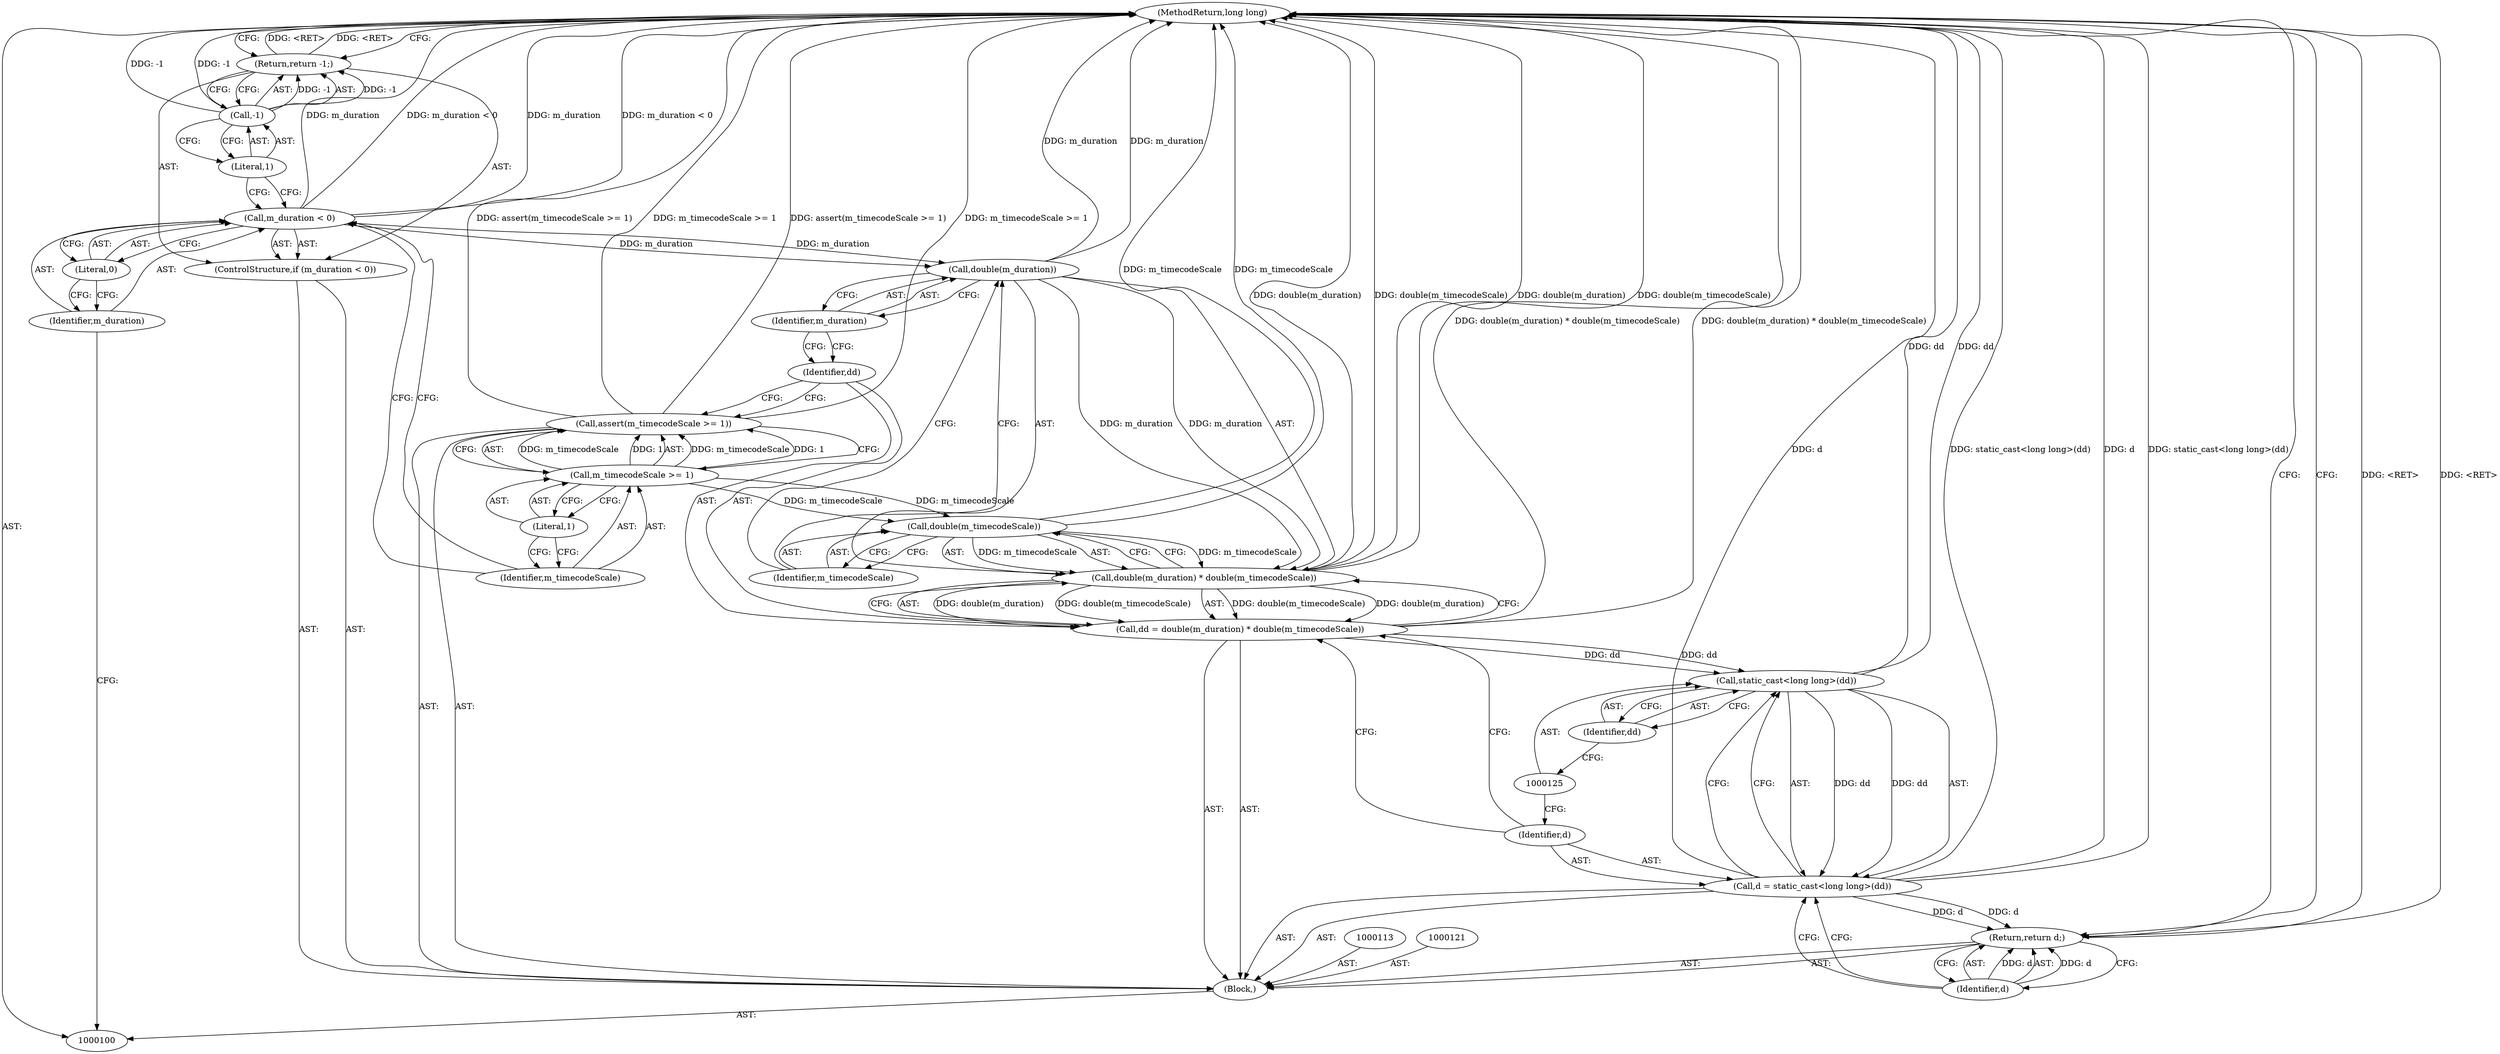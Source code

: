 digraph "1_Android_04839626ed859623901ebd3a5fd483982186b59d_69" {
"1000129" [label="(MethodReturn,long long)"];
"1000101" [label="(Block,)"];
"1000105" [label="(Literal,0)"];
"1000102" [label="(ControlStructure,if (m_duration < 0))"];
"1000103" [label="(Call,m_duration < 0)"];
"1000104" [label="(Identifier,m_duration)"];
"1000107" [label="(Call,-1)"];
"1000108" [label="(Literal,1)"];
"1000106" [label="(Return,return -1;)"];
"1000110" [label="(Call,m_timecodeScale >= 1)"];
"1000111" [label="(Identifier,m_timecodeScale)"];
"1000112" [label="(Literal,1)"];
"1000109" [label="(Call,assert(m_timecodeScale >= 1))"];
"1000114" [label="(Call,dd = double(m_duration) * double(m_timecodeScale))"];
"1000115" [label="(Identifier,dd)"];
"1000116" [label="(Call,double(m_duration) * double(m_timecodeScale))"];
"1000117" [label="(Call,double(m_duration))"];
"1000118" [label="(Identifier,m_duration)"];
"1000119" [label="(Call,double(m_timecodeScale))"];
"1000120" [label="(Identifier,m_timecodeScale)"];
"1000122" [label="(Call,d = static_cast<long long>(dd))"];
"1000123" [label="(Identifier,d)"];
"1000124" [label="(Call,static_cast<long long>(dd))"];
"1000126" [label="(Identifier,dd)"];
"1000128" [label="(Identifier,d)"];
"1000127" [label="(Return,return d;)"];
"1000129" -> "1000100"  [label="AST: "];
"1000129" -> "1000106"  [label="CFG: "];
"1000129" -> "1000127"  [label="CFG: "];
"1000106" -> "1000129"  [label="DDG: <RET>"];
"1000127" -> "1000129"  [label="DDG: <RET>"];
"1000116" -> "1000129"  [label="DDG: double(m_duration)"];
"1000116" -> "1000129"  [label="DDG: double(m_timecodeScale)"];
"1000124" -> "1000129"  [label="DDG: dd"];
"1000107" -> "1000129"  [label="DDG: -1"];
"1000103" -> "1000129"  [label="DDG: m_duration"];
"1000103" -> "1000129"  [label="DDG: m_duration < 0"];
"1000122" -> "1000129"  [label="DDG: d"];
"1000122" -> "1000129"  [label="DDG: static_cast<long long>(dd)"];
"1000117" -> "1000129"  [label="DDG: m_duration"];
"1000114" -> "1000129"  [label="DDG: double(m_duration) * double(m_timecodeScale)"];
"1000109" -> "1000129"  [label="DDG: assert(m_timecodeScale >= 1)"];
"1000109" -> "1000129"  [label="DDG: m_timecodeScale >= 1"];
"1000119" -> "1000129"  [label="DDG: m_timecodeScale"];
"1000101" -> "1000100"  [label="AST: "];
"1000102" -> "1000101"  [label="AST: "];
"1000109" -> "1000101"  [label="AST: "];
"1000113" -> "1000101"  [label="AST: "];
"1000114" -> "1000101"  [label="AST: "];
"1000121" -> "1000101"  [label="AST: "];
"1000122" -> "1000101"  [label="AST: "];
"1000127" -> "1000101"  [label="AST: "];
"1000105" -> "1000103"  [label="AST: "];
"1000105" -> "1000104"  [label="CFG: "];
"1000103" -> "1000105"  [label="CFG: "];
"1000102" -> "1000101"  [label="AST: "];
"1000103" -> "1000102"  [label="AST: "];
"1000106" -> "1000102"  [label="AST: "];
"1000103" -> "1000102"  [label="AST: "];
"1000103" -> "1000105"  [label="CFG: "];
"1000104" -> "1000103"  [label="AST: "];
"1000105" -> "1000103"  [label="AST: "];
"1000108" -> "1000103"  [label="CFG: "];
"1000111" -> "1000103"  [label="CFG: "];
"1000103" -> "1000129"  [label="DDG: m_duration"];
"1000103" -> "1000129"  [label="DDG: m_duration < 0"];
"1000103" -> "1000117"  [label="DDG: m_duration"];
"1000104" -> "1000103"  [label="AST: "];
"1000104" -> "1000100"  [label="CFG: "];
"1000105" -> "1000104"  [label="CFG: "];
"1000107" -> "1000106"  [label="AST: "];
"1000107" -> "1000108"  [label="CFG: "];
"1000108" -> "1000107"  [label="AST: "];
"1000106" -> "1000107"  [label="CFG: "];
"1000107" -> "1000129"  [label="DDG: -1"];
"1000107" -> "1000106"  [label="DDG: -1"];
"1000108" -> "1000107"  [label="AST: "];
"1000108" -> "1000103"  [label="CFG: "];
"1000107" -> "1000108"  [label="CFG: "];
"1000106" -> "1000102"  [label="AST: "];
"1000106" -> "1000107"  [label="CFG: "];
"1000107" -> "1000106"  [label="AST: "];
"1000129" -> "1000106"  [label="CFG: "];
"1000106" -> "1000129"  [label="DDG: <RET>"];
"1000107" -> "1000106"  [label="DDG: -1"];
"1000110" -> "1000109"  [label="AST: "];
"1000110" -> "1000112"  [label="CFG: "];
"1000111" -> "1000110"  [label="AST: "];
"1000112" -> "1000110"  [label="AST: "];
"1000109" -> "1000110"  [label="CFG: "];
"1000110" -> "1000109"  [label="DDG: m_timecodeScale"];
"1000110" -> "1000109"  [label="DDG: 1"];
"1000110" -> "1000119"  [label="DDG: m_timecodeScale"];
"1000111" -> "1000110"  [label="AST: "];
"1000111" -> "1000103"  [label="CFG: "];
"1000112" -> "1000111"  [label="CFG: "];
"1000112" -> "1000110"  [label="AST: "];
"1000112" -> "1000111"  [label="CFG: "];
"1000110" -> "1000112"  [label="CFG: "];
"1000109" -> "1000101"  [label="AST: "];
"1000109" -> "1000110"  [label="CFG: "];
"1000110" -> "1000109"  [label="AST: "];
"1000115" -> "1000109"  [label="CFG: "];
"1000109" -> "1000129"  [label="DDG: assert(m_timecodeScale >= 1)"];
"1000109" -> "1000129"  [label="DDG: m_timecodeScale >= 1"];
"1000110" -> "1000109"  [label="DDG: m_timecodeScale"];
"1000110" -> "1000109"  [label="DDG: 1"];
"1000114" -> "1000101"  [label="AST: "];
"1000114" -> "1000116"  [label="CFG: "];
"1000115" -> "1000114"  [label="AST: "];
"1000116" -> "1000114"  [label="AST: "];
"1000123" -> "1000114"  [label="CFG: "];
"1000114" -> "1000129"  [label="DDG: double(m_duration) * double(m_timecodeScale)"];
"1000116" -> "1000114"  [label="DDG: double(m_duration)"];
"1000116" -> "1000114"  [label="DDG: double(m_timecodeScale)"];
"1000114" -> "1000124"  [label="DDG: dd"];
"1000115" -> "1000114"  [label="AST: "];
"1000115" -> "1000109"  [label="CFG: "];
"1000118" -> "1000115"  [label="CFG: "];
"1000116" -> "1000114"  [label="AST: "];
"1000116" -> "1000119"  [label="CFG: "];
"1000117" -> "1000116"  [label="AST: "];
"1000119" -> "1000116"  [label="AST: "];
"1000114" -> "1000116"  [label="CFG: "];
"1000116" -> "1000129"  [label="DDG: double(m_duration)"];
"1000116" -> "1000129"  [label="DDG: double(m_timecodeScale)"];
"1000116" -> "1000114"  [label="DDG: double(m_duration)"];
"1000116" -> "1000114"  [label="DDG: double(m_timecodeScale)"];
"1000117" -> "1000116"  [label="DDG: m_duration"];
"1000119" -> "1000116"  [label="DDG: m_timecodeScale"];
"1000117" -> "1000116"  [label="AST: "];
"1000117" -> "1000118"  [label="CFG: "];
"1000118" -> "1000117"  [label="AST: "];
"1000120" -> "1000117"  [label="CFG: "];
"1000117" -> "1000129"  [label="DDG: m_duration"];
"1000117" -> "1000116"  [label="DDG: m_duration"];
"1000103" -> "1000117"  [label="DDG: m_duration"];
"1000118" -> "1000117"  [label="AST: "];
"1000118" -> "1000115"  [label="CFG: "];
"1000117" -> "1000118"  [label="CFG: "];
"1000119" -> "1000116"  [label="AST: "];
"1000119" -> "1000120"  [label="CFG: "];
"1000120" -> "1000119"  [label="AST: "];
"1000116" -> "1000119"  [label="CFG: "];
"1000119" -> "1000129"  [label="DDG: m_timecodeScale"];
"1000119" -> "1000116"  [label="DDG: m_timecodeScale"];
"1000110" -> "1000119"  [label="DDG: m_timecodeScale"];
"1000120" -> "1000119"  [label="AST: "];
"1000120" -> "1000117"  [label="CFG: "];
"1000119" -> "1000120"  [label="CFG: "];
"1000122" -> "1000101"  [label="AST: "];
"1000122" -> "1000124"  [label="CFG: "];
"1000123" -> "1000122"  [label="AST: "];
"1000124" -> "1000122"  [label="AST: "];
"1000128" -> "1000122"  [label="CFG: "];
"1000122" -> "1000129"  [label="DDG: d"];
"1000122" -> "1000129"  [label="DDG: static_cast<long long>(dd)"];
"1000124" -> "1000122"  [label="DDG: dd"];
"1000122" -> "1000127"  [label="DDG: d"];
"1000123" -> "1000122"  [label="AST: "];
"1000123" -> "1000114"  [label="CFG: "];
"1000125" -> "1000123"  [label="CFG: "];
"1000124" -> "1000122"  [label="AST: "];
"1000124" -> "1000126"  [label="CFG: "];
"1000125" -> "1000124"  [label="AST: "];
"1000126" -> "1000124"  [label="AST: "];
"1000122" -> "1000124"  [label="CFG: "];
"1000124" -> "1000129"  [label="DDG: dd"];
"1000124" -> "1000122"  [label="DDG: dd"];
"1000114" -> "1000124"  [label="DDG: dd"];
"1000126" -> "1000124"  [label="AST: "];
"1000126" -> "1000125"  [label="CFG: "];
"1000124" -> "1000126"  [label="CFG: "];
"1000128" -> "1000127"  [label="AST: "];
"1000128" -> "1000122"  [label="CFG: "];
"1000127" -> "1000128"  [label="CFG: "];
"1000128" -> "1000127"  [label="DDG: d"];
"1000127" -> "1000101"  [label="AST: "];
"1000127" -> "1000128"  [label="CFG: "];
"1000128" -> "1000127"  [label="AST: "];
"1000129" -> "1000127"  [label="CFG: "];
"1000127" -> "1000129"  [label="DDG: <RET>"];
"1000128" -> "1000127"  [label="DDG: d"];
"1000122" -> "1000127"  [label="DDG: d"];
}
